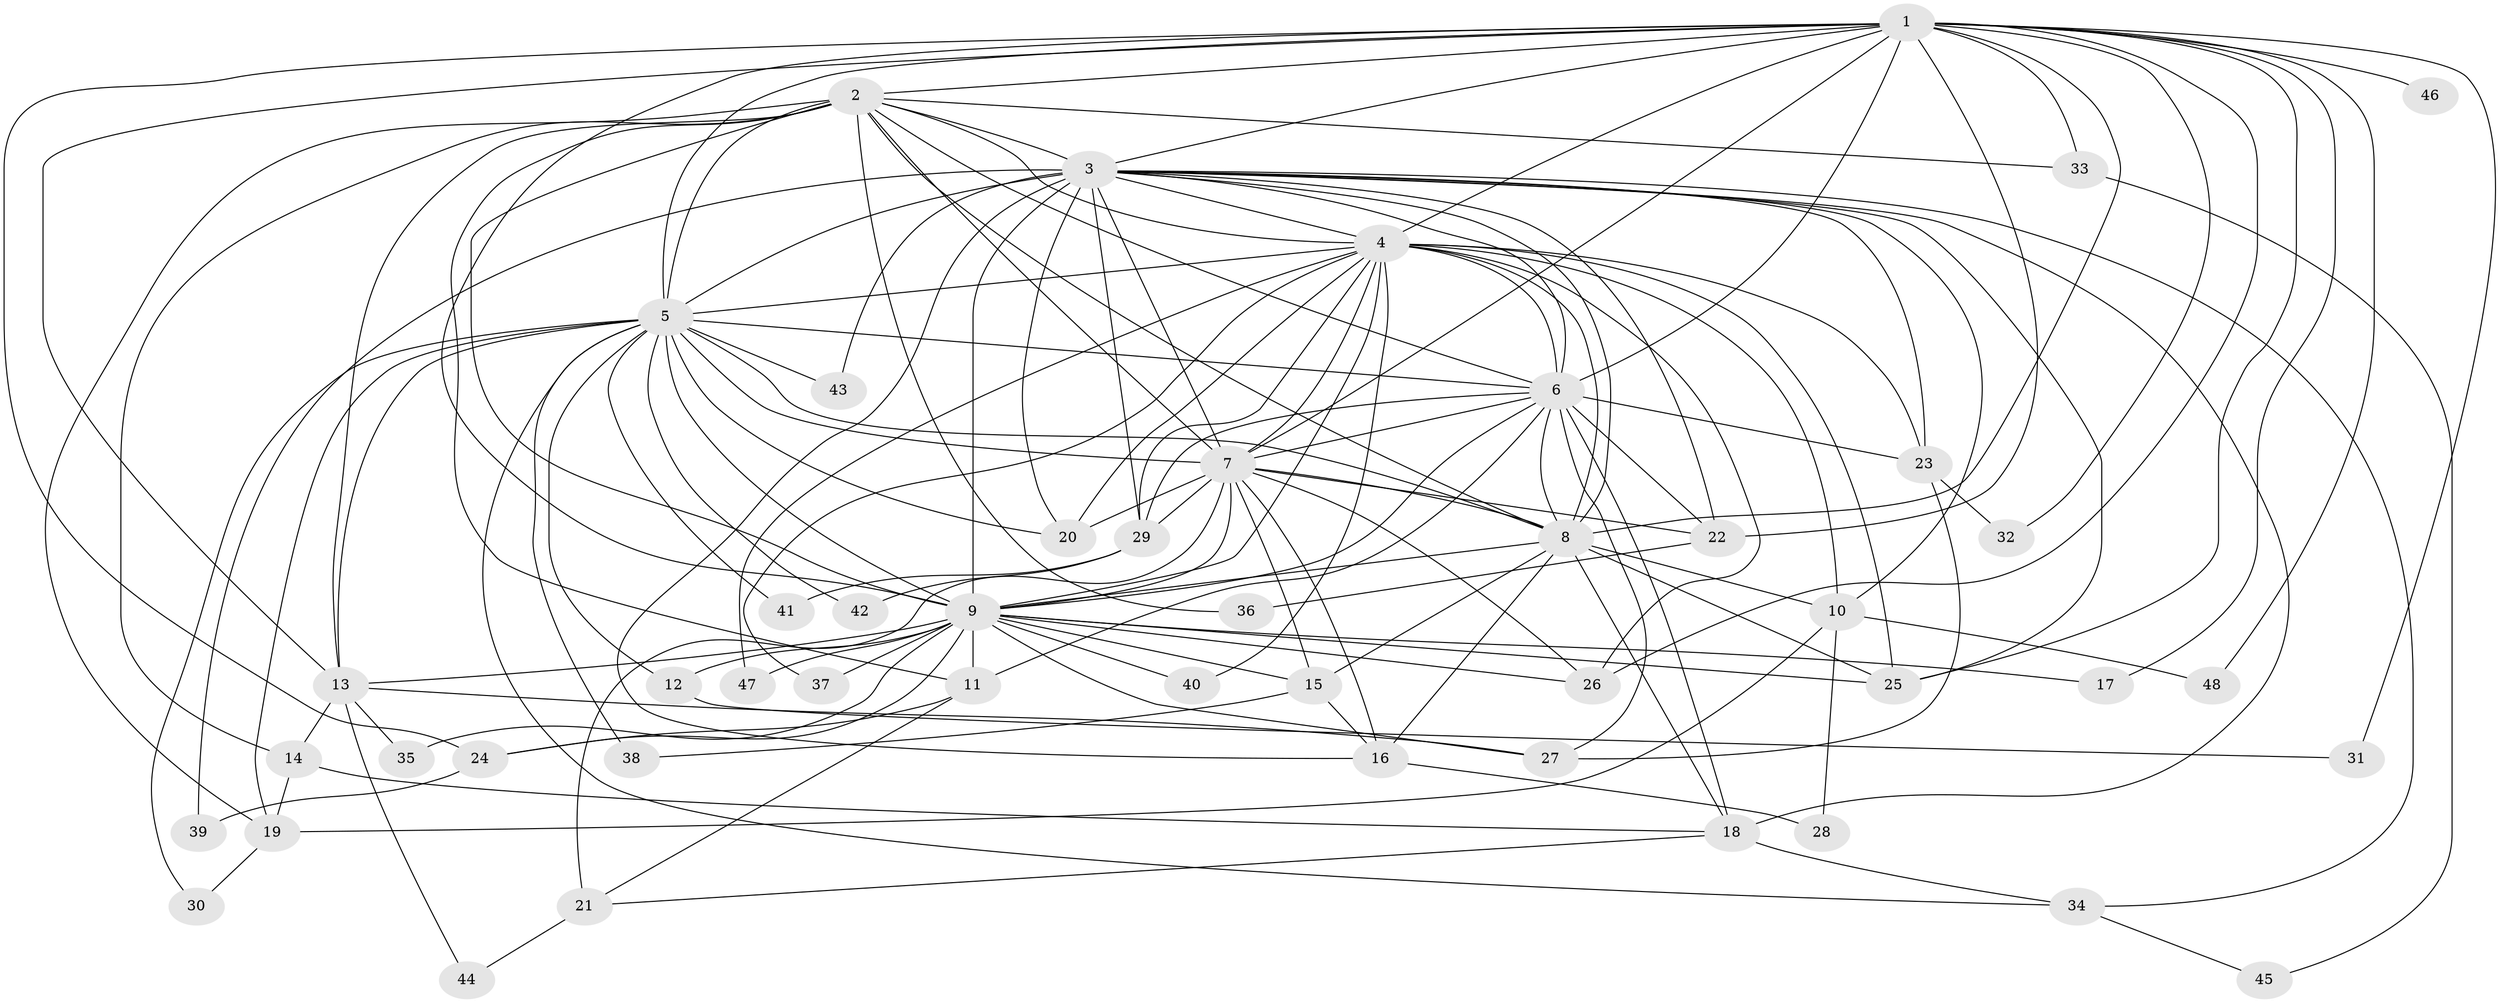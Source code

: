 // original degree distribution, {22: 0.010416666666666666, 19: 0.020833333333333332, 23: 0.020833333333333332, 21: 0.010416666666666666, 20: 0.010416666666666666, 16: 0.020833333333333332, 14: 0.010416666666666666, 4: 0.125, 5: 0.052083333333333336, 3: 0.20833333333333334, 2: 0.4895833333333333, 7: 0.020833333333333332}
// Generated by graph-tools (version 1.1) at 2025/34/03/09/25 02:34:35]
// undirected, 48 vertices, 141 edges
graph export_dot {
graph [start="1"]
  node [color=gray90,style=filled];
  1;
  2;
  3;
  4;
  5;
  6;
  7;
  8;
  9;
  10;
  11;
  12;
  13;
  14;
  15;
  16;
  17;
  18;
  19;
  20;
  21;
  22;
  23;
  24;
  25;
  26;
  27;
  28;
  29;
  30;
  31;
  32;
  33;
  34;
  35;
  36;
  37;
  38;
  39;
  40;
  41;
  42;
  43;
  44;
  45;
  46;
  47;
  48;
  1 -- 2 [weight=1.0];
  1 -- 3 [weight=2.0];
  1 -- 4 [weight=1.0];
  1 -- 5 [weight=1.0];
  1 -- 6 [weight=2.0];
  1 -- 7 [weight=1.0];
  1 -- 8 [weight=1.0];
  1 -- 9 [weight=1.0];
  1 -- 13 [weight=1.0];
  1 -- 17 [weight=1.0];
  1 -- 22 [weight=1.0];
  1 -- 24 [weight=1.0];
  1 -- 25 [weight=1.0];
  1 -- 26 [weight=1.0];
  1 -- 31 [weight=1.0];
  1 -- 32 [weight=1.0];
  1 -- 33 [weight=1.0];
  1 -- 46 [weight=1.0];
  1 -- 48 [weight=1.0];
  2 -- 3 [weight=3.0];
  2 -- 4 [weight=1.0];
  2 -- 5 [weight=1.0];
  2 -- 6 [weight=1.0];
  2 -- 7 [weight=1.0];
  2 -- 8 [weight=1.0];
  2 -- 9 [weight=2.0];
  2 -- 11 [weight=1.0];
  2 -- 13 [weight=1.0];
  2 -- 14 [weight=1.0];
  2 -- 19 [weight=1.0];
  2 -- 33 [weight=2.0];
  2 -- 36 [weight=1.0];
  3 -- 4 [weight=3.0];
  3 -- 5 [weight=3.0];
  3 -- 6 [weight=2.0];
  3 -- 7 [weight=2.0];
  3 -- 8 [weight=2.0];
  3 -- 9 [weight=11.0];
  3 -- 10 [weight=2.0];
  3 -- 16 [weight=1.0];
  3 -- 18 [weight=1.0];
  3 -- 20 [weight=1.0];
  3 -- 22 [weight=1.0];
  3 -- 23 [weight=1.0];
  3 -- 25 [weight=1.0];
  3 -- 29 [weight=1.0];
  3 -- 34 [weight=1.0];
  3 -- 39 [weight=1.0];
  3 -- 43 [weight=1.0];
  4 -- 5 [weight=1.0];
  4 -- 6 [weight=1.0];
  4 -- 7 [weight=1.0];
  4 -- 8 [weight=2.0];
  4 -- 9 [weight=1.0];
  4 -- 10 [weight=1.0];
  4 -- 20 [weight=1.0];
  4 -- 23 [weight=1.0];
  4 -- 25 [weight=1.0];
  4 -- 26 [weight=1.0];
  4 -- 29 [weight=1.0];
  4 -- 37 [weight=1.0];
  4 -- 40 [weight=1.0];
  4 -- 47 [weight=1.0];
  5 -- 6 [weight=1.0];
  5 -- 7 [weight=1.0];
  5 -- 8 [weight=1.0];
  5 -- 9 [weight=2.0];
  5 -- 12 [weight=2.0];
  5 -- 13 [weight=2.0];
  5 -- 19 [weight=1.0];
  5 -- 20 [weight=1.0];
  5 -- 30 [weight=1.0];
  5 -- 34 [weight=1.0];
  5 -- 38 [weight=1.0];
  5 -- 41 [weight=1.0];
  5 -- 42 [weight=1.0];
  5 -- 43 [weight=1.0];
  6 -- 7 [weight=1.0];
  6 -- 8 [weight=1.0];
  6 -- 9 [weight=2.0];
  6 -- 11 [weight=1.0];
  6 -- 18 [weight=1.0];
  6 -- 22 [weight=1.0];
  6 -- 23 [weight=2.0];
  6 -- 27 [weight=1.0];
  6 -- 29 [weight=1.0];
  7 -- 8 [weight=1.0];
  7 -- 9 [weight=1.0];
  7 -- 15 [weight=1.0];
  7 -- 16 [weight=1.0];
  7 -- 20 [weight=1.0];
  7 -- 21 [weight=1.0];
  7 -- 22 [weight=1.0];
  7 -- 26 [weight=1.0];
  7 -- 29 [weight=1.0];
  8 -- 9 [weight=1.0];
  8 -- 10 [weight=1.0];
  8 -- 15 [weight=2.0];
  8 -- 16 [weight=1.0];
  8 -- 18 [weight=1.0];
  8 -- 25 [weight=1.0];
  9 -- 11 [weight=2.0];
  9 -- 12 [weight=1.0];
  9 -- 13 [weight=1.0];
  9 -- 15 [weight=1.0];
  9 -- 17 [weight=1.0];
  9 -- 24 [weight=1.0];
  9 -- 25 [weight=1.0];
  9 -- 26 [weight=1.0];
  9 -- 27 [weight=1.0];
  9 -- 35 [weight=1.0];
  9 -- 37 [weight=1.0];
  9 -- 40 [weight=1.0];
  9 -- 47 [weight=1.0];
  10 -- 19 [weight=1.0];
  10 -- 28 [weight=1.0];
  10 -- 48 [weight=1.0];
  11 -- 21 [weight=1.0];
  11 -- 24 [weight=1.0];
  12 -- 31 [weight=1.0];
  13 -- 14 [weight=4.0];
  13 -- 27 [weight=1.0];
  13 -- 35 [weight=1.0];
  13 -- 44 [weight=1.0];
  14 -- 18 [weight=1.0];
  14 -- 19 [weight=1.0];
  15 -- 16 [weight=1.0];
  15 -- 38 [weight=1.0];
  16 -- 28 [weight=1.0];
  18 -- 21 [weight=1.0];
  18 -- 34 [weight=1.0];
  19 -- 30 [weight=1.0];
  21 -- 44 [weight=1.0];
  22 -- 36 [weight=2.0];
  23 -- 27 [weight=1.0];
  23 -- 32 [weight=1.0];
  24 -- 39 [weight=1.0];
  29 -- 41 [weight=1.0];
  29 -- 42 [weight=1.0];
  33 -- 45 [weight=1.0];
  34 -- 45 [weight=1.0];
}
